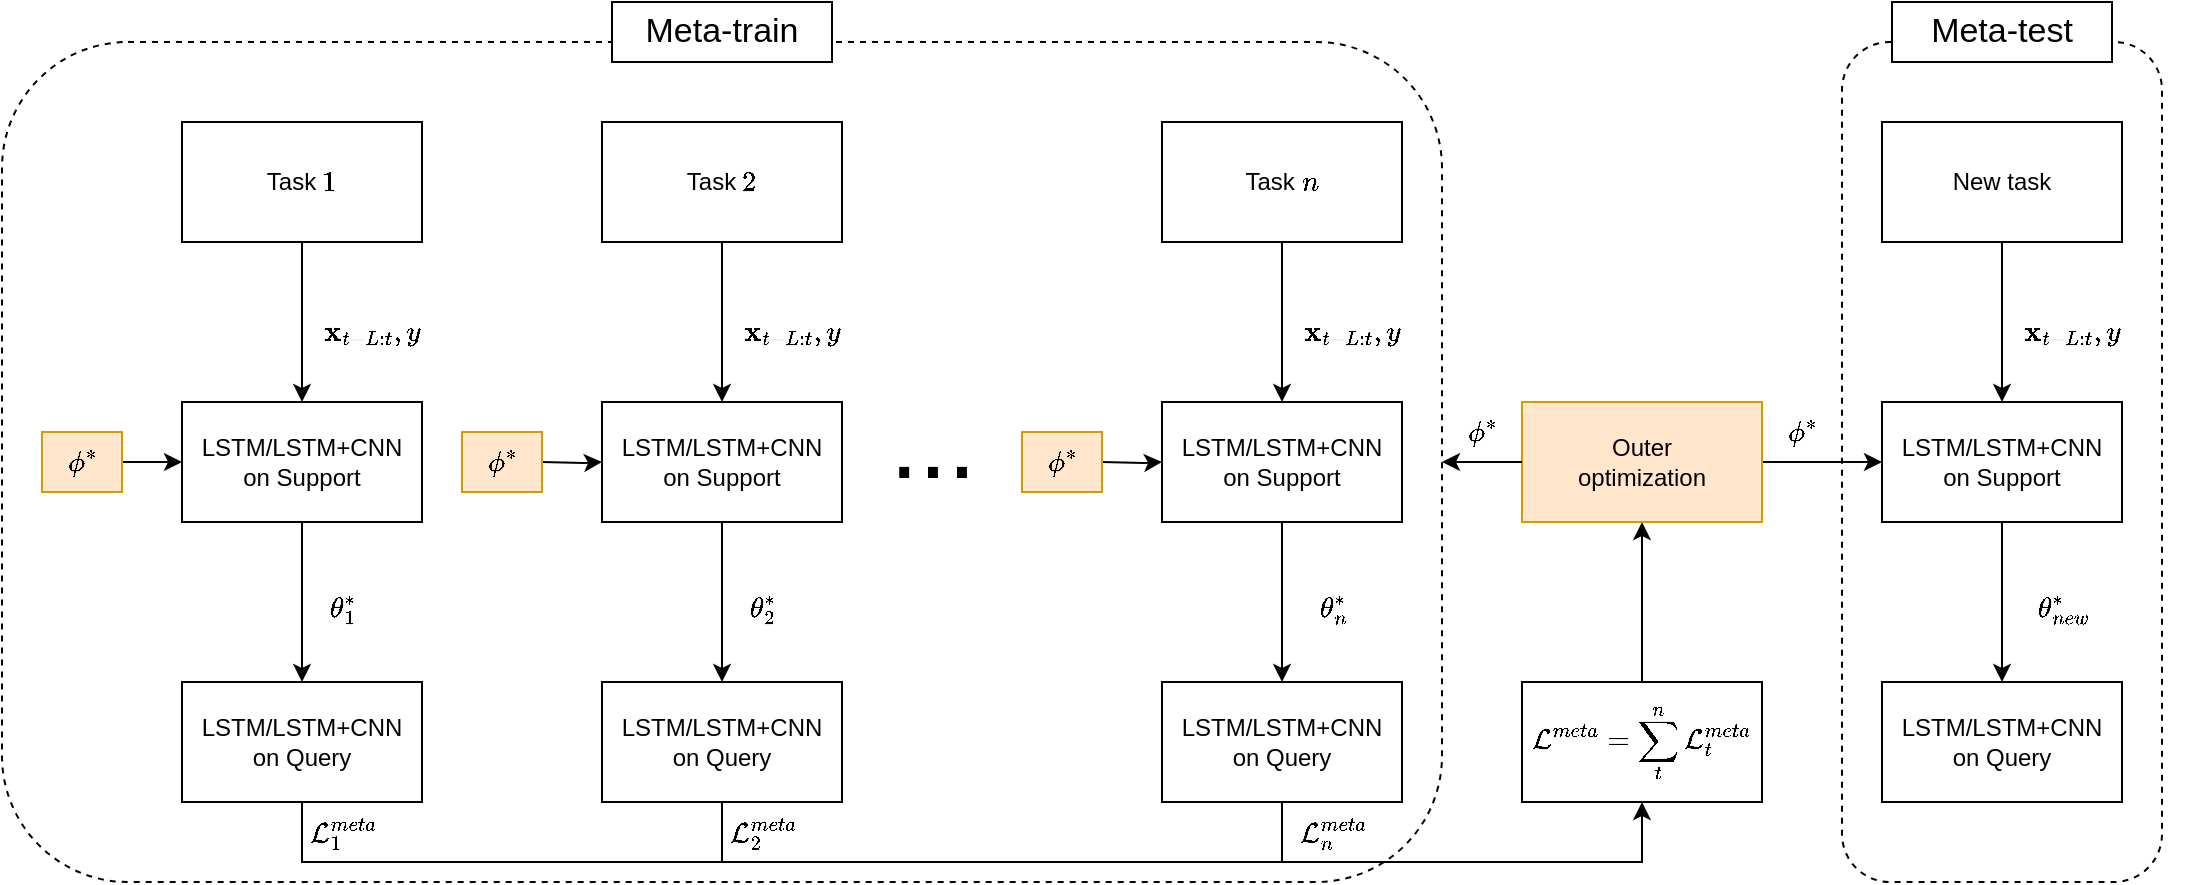 <mxfile version="25.0.3" pages="4">
  <diagram name="Page-1" id="v_R_F0UWH21VeL4HUXk-">
    <mxGraphModel dx="1674" dy="1611" grid="1" gridSize="10" guides="1" tooltips="1" connect="1" arrows="1" fold="1" page="1" pageScale="1" pageWidth="1100" pageHeight="850" math="1" shadow="0">
      <root>
        <mxCell id="0" />
        <mxCell id="1" parent="0" />
        <mxCell id="eya-moU7Oqs60QasNBf9-81" value="" style="rounded=1;whiteSpace=wrap;html=1;fillColor=none;dashed=1;" parent="1" vertex="1">
          <mxGeometry x="920" y="-40" width="160" height="420" as="geometry" />
        </mxCell>
        <mxCell id="eya-moU7Oqs60QasNBf9-46" value="" style="rounded=1;whiteSpace=wrap;html=1;fillColor=none;dashed=1;" parent="1" vertex="1">
          <mxGeometry y="-40" width="720" height="420" as="geometry" />
        </mxCell>
        <mxCell id="eya-moU7Oqs60QasNBf9-6" value="" style="edgeStyle=orthogonalEdgeStyle;rounded=0;orthogonalLoop=1;jettySize=auto;html=1;" parent="1" source="eya-moU7Oqs60QasNBf9-3" target="eya-moU7Oqs60QasNBf9-5" edge="1">
          <mxGeometry relative="1" as="geometry" />
        </mxCell>
        <mxCell id="eya-moU7Oqs60QasNBf9-3" value="Task `1`" style="rounded=0;whiteSpace=wrap;html=1;" parent="1" vertex="1">
          <mxGeometry x="90" width="120" height="60" as="geometry" />
        </mxCell>
        <mxCell id="eya-moU7Oqs60QasNBf9-20" value="" style="edgeStyle=orthogonalEdgeStyle;rounded=0;orthogonalLoop=1;jettySize=auto;html=1;" parent="1" source="eya-moU7Oqs60QasNBf9-5" target="eya-moU7Oqs60QasNBf9-19" edge="1">
          <mxGeometry relative="1" as="geometry" />
        </mxCell>
        <mxCell id="eya-moU7Oqs60QasNBf9-5" value="LSTM/LSTM+CNN&lt;div&gt;on Support&lt;/div&gt;" style="rounded=0;whiteSpace=wrap;html=1;" parent="1" vertex="1">
          <mxGeometry x="90" y="140" width="120" height="60" as="geometry" />
        </mxCell>
        <mxCell id="eya-moU7Oqs60QasNBf9-8" style="edgeStyle=orthogonalEdgeStyle;rounded=0;orthogonalLoop=1;jettySize=auto;html=1;" parent="1" source="eya-moU7Oqs60QasNBf9-67" target="eya-moU7Oqs60QasNBf9-5" edge="1">
          <mxGeometry relative="1" as="geometry">
            <mxPoint x="60" y="170" as="sourcePoint" />
          </mxGeometry>
        </mxCell>
        <mxCell id="eya-moU7Oqs60QasNBf9-52" style="edgeStyle=orthogonalEdgeStyle;rounded=0;orthogonalLoop=1;jettySize=auto;html=1;entryX=0.5;entryY=1;entryDx=0;entryDy=0;" parent="1" source="eya-moU7Oqs60QasNBf9-19" target="eya-moU7Oqs60QasNBf9-57" edge="1">
          <mxGeometry relative="1" as="geometry">
            <mxPoint x="839.957" y="318.0" as="targetPoint" />
            <Array as="points">
              <mxPoint x="150" y="370" />
              <mxPoint x="820" y="370" />
            </Array>
          </mxGeometry>
        </mxCell>
        <mxCell id="eya-moU7Oqs60QasNBf9-19" value="LSTM/LSTM+CNN&lt;div&gt;on Query&lt;/div&gt;" style="whiteSpace=wrap;html=1;rounded=0;" parent="1" vertex="1">
          <mxGeometry x="90" y="280" width="120" height="60" as="geometry" />
        </mxCell>
        <mxCell id="eya-moU7Oqs60QasNBf9-21" value="" style="edgeStyle=orthogonalEdgeStyle;rounded=0;orthogonalLoop=1;jettySize=auto;html=1;" parent="1" source="eya-moU7Oqs60QasNBf9-22" target="eya-moU7Oqs60QasNBf9-24" edge="1">
          <mxGeometry relative="1" as="geometry" />
        </mxCell>
        <mxCell id="eya-moU7Oqs60QasNBf9-22" value="Task `2`" style="rounded=0;whiteSpace=wrap;html=1;" parent="1" vertex="1">
          <mxGeometry x="300" width="120" height="60" as="geometry" />
        </mxCell>
        <mxCell id="eya-moU7Oqs60QasNBf9-23" value="" style="edgeStyle=orthogonalEdgeStyle;rounded=0;orthogonalLoop=1;jettySize=auto;html=1;" parent="1" source="eya-moU7Oqs60QasNBf9-24" target="eya-moU7Oqs60QasNBf9-27" edge="1">
          <mxGeometry relative="1" as="geometry" />
        </mxCell>
        <mxCell id="eya-moU7Oqs60QasNBf9-24" value="LSTM/LSTM+CNN&lt;div&gt;on Support&lt;/div&gt;" style="rounded=0;whiteSpace=wrap;html=1;" parent="1" vertex="1">
          <mxGeometry x="300" y="140" width="120" height="60" as="geometry" />
        </mxCell>
        <mxCell id="eya-moU7Oqs60QasNBf9-25" style="edgeStyle=orthogonalEdgeStyle;rounded=0;orthogonalLoop=1;jettySize=auto;html=1;" parent="1" target="eya-moU7Oqs60QasNBf9-24" edge="1">
          <mxGeometry relative="1" as="geometry">
            <mxPoint x="270" y="170" as="sourcePoint" />
          </mxGeometry>
        </mxCell>
        <mxCell id="eya-moU7Oqs60QasNBf9-53" style="edgeStyle=orthogonalEdgeStyle;rounded=0;orthogonalLoop=1;jettySize=auto;html=1;exitX=0.5;exitY=1;exitDx=0;exitDy=0;endArrow=none;endFill=0;" parent="1" source="eya-moU7Oqs60QasNBf9-27" edge="1">
          <mxGeometry relative="1" as="geometry">
            <mxPoint x="360" y="370" as="targetPoint" />
          </mxGeometry>
        </mxCell>
        <mxCell id="eya-moU7Oqs60QasNBf9-27" value="LSTM/LSTM+CNN&lt;div&gt;on Query&lt;/div&gt;" style="whiteSpace=wrap;html=1;rounded=0;" parent="1" vertex="1">
          <mxGeometry x="300" y="280" width="120" height="60" as="geometry" />
        </mxCell>
        <mxCell id="eya-moU7Oqs60QasNBf9-28" value="" style="edgeStyle=orthogonalEdgeStyle;rounded=0;orthogonalLoop=1;jettySize=auto;html=1;" parent="1" source="eya-moU7Oqs60QasNBf9-29" target="eya-moU7Oqs60QasNBf9-31" edge="1">
          <mxGeometry relative="1" as="geometry" />
        </mxCell>
        <mxCell id="eya-moU7Oqs60QasNBf9-29" value="Task `n`" style="rounded=0;whiteSpace=wrap;html=1;" parent="1" vertex="1">
          <mxGeometry x="580" width="120" height="60" as="geometry" />
        </mxCell>
        <mxCell id="eya-moU7Oqs60QasNBf9-30" value="" style="edgeStyle=orthogonalEdgeStyle;rounded=0;orthogonalLoop=1;jettySize=auto;html=1;" parent="1" source="eya-moU7Oqs60QasNBf9-31" target="eya-moU7Oqs60QasNBf9-34" edge="1">
          <mxGeometry relative="1" as="geometry" />
        </mxCell>
        <mxCell id="eya-moU7Oqs60QasNBf9-31" value="LSTM/LSTM+CNN&lt;div&gt;on Support&lt;/div&gt;" style="rounded=0;whiteSpace=wrap;html=1;" parent="1" vertex="1">
          <mxGeometry x="580" y="140" width="120" height="60" as="geometry" />
        </mxCell>
        <mxCell id="eya-moU7Oqs60QasNBf9-32" style="edgeStyle=orthogonalEdgeStyle;rounded=0;orthogonalLoop=1;jettySize=auto;html=1;" parent="1" target="eya-moU7Oqs60QasNBf9-31" edge="1">
          <mxGeometry relative="1" as="geometry">
            <mxPoint x="550" y="170" as="sourcePoint" />
          </mxGeometry>
        </mxCell>
        <mxCell id="eya-moU7Oqs60QasNBf9-54" style="edgeStyle=orthogonalEdgeStyle;rounded=0;orthogonalLoop=1;jettySize=auto;html=1;exitX=0.5;exitY=1;exitDx=0;exitDy=0;endArrow=none;endFill=0;" parent="1" source="eya-moU7Oqs60QasNBf9-34" edge="1">
          <mxGeometry relative="1" as="geometry">
            <mxPoint x="640" y="370" as="targetPoint" />
          </mxGeometry>
        </mxCell>
        <mxCell id="eya-moU7Oqs60QasNBf9-34" value="LSTM/LSTM+CNN&lt;div&gt;on Query&lt;/div&gt;" style="whiteSpace=wrap;html=1;rounded=0;" parent="1" vertex="1">
          <mxGeometry x="580" y="280" width="120" height="60" as="geometry" />
        </mxCell>
        <mxCell id="eya-moU7Oqs60QasNBf9-35" value="&lt;font style=&quot;font-size: 52px;&quot;&gt;...&lt;/font&gt;" style="text;html=1;align=center;verticalAlign=middle;resizable=0;points=[];autosize=1;strokeColor=none;fillColor=none;" parent="1" vertex="1">
          <mxGeometry x="430" y="120" width="70" height="80" as="geometry" />
        </mxCell>
        <mxCell id="eya-moU7Oqs60QasNBf9-36" value="`\mathbf x_{t-L:t}, y`" style="text;html=1;align=center;verticalAlign=middle;resizable=0;points=[];autosize=1;strokeColor=none;fillColor=none;" parent="1" vertex="1">
          <mxGeometry x="120" y="90" width="130" height="30" as="geometry" />
        </mxCell>
        <mxCell id="eya-moU7Oqs60QasNBf9-37" value="`\mathbf x_{t-L:t}, y`" style="text;html=1;align=center;verticalAlign=middle;resizable=0;points=[];autosize=1;strokeColor=none;fillColor=none;" parent="1" vertex="1">
          <mxGeometry x="330" y="90" width="130" height="30" as="geometry" />
        </mxCell>
        <mxCell id="eya-moU7Oqs60QasNBf9-38" value="`\mathbf x_{t-L:t}, y`" style="text;html=1;align=center;verticalAlign=middle;resizable=0;points=[];autosize=1;strokeColor=none;fillColor=none;" parent="1" vertex="1">
          <mxGeometry x="610" y="90" width="130" height="30" as="geometry" />
        </mxCell>
        <mxCell id="eya-moU7Oqs60QasNBf9-41" value="$$\theta_n^*$$" style="text;html=1;align=center;verticalAlign=middle;resizable=0;points=[];autosize=1;strokeColor=none;fillColor=none;" parent="1" vertex="1">
          <mxGeometry x="615" y="228" width="100" height="30" as="geometry" />
        </mxCell>
        <mxCell id="eya-moU7Oqs60QasNBf9-50" value="$$\theta_2^*$$" style="text;html=1;align=center;verticalAlign=middle;resizable=0;points=[];autosize=1;strokeColor=none;fillColor=none;" parent="1" vertex="1">
          <mxGeometry x="330" y="228" width="100" height="30" as="geometry" />
        </mxCell>
        <mxCell id="eya-moU7Oqs60QasNBf9-51" value="$$\theta_1^*$$" style="text;html=1;align=center;verticalAlign=middle;resizable=0;points=[];autosize=1;strokeColor=none;fillColor=none;" parent="1" vertex="1">
          <mxGeometry x="120" y="228" width="100" height="30" as="geometry" />
        </mxCell>
        <mxCell id="eya-moU7Oqs60QasNBf9-62" value="" style="edgeStyle=orthogonalEdgeStyle;rounded=0;orthogonalLoop=1;jettySize=auto;html=1;" parent="1" source="eya-moU7Oqs60QasNBf9-57" target="eya-moU7Oqs60QasNBf9-61" edge="1">
          <mxGeometry relative="1" as="geometry" />
        </mxCell>
        <mxCell id="eya-moU7Oqs60QasNBf9-57" value="$$\mathcal L^{meta} = \sum_t^n{\mathcal{L}^{meta}_t}$$" style="whiteSpace=wrap;html=1;fillColor=none;" parent="1" vertex="1">
          <mxGeometry x="760" y="280" width="120" height="60" as="geometry" />
        </mxCell>
        <mxCell id="eya-moU7Oqs60QasNBf9-59" value="$$\mathcal L^{meta}_1$$" style="text;html=1;align=center;verticalAlign=middle;resizable=0;points=[];autosize=1;strokeColor=none;fillColor=none;" parent="1" vertex="1">
          <mxGeometry x="90" y="340" width="160" height="30" as="geometry" />
        </mxCell>
        <mxCell id="eya-moU7Oqs60QasNBf9-60" value="$$\mathcal L^{meta}_2$$" style="text;html=1;align=center;verticalAlign=middle;resizable=0;points=[];autosize=1;strokeColor=none;fillColor=none;" parent="1" vertex="1">
          <mxGeometry x="300" y="340" width="160" height="30" as="geometry" />
        </mxCell>
        <mxCell id="eya-moU7Oqs60QasNBf9-75" value="" style="edgeStyle=orthogonalEdgeStyle;rounded=0;orthogonalLoop=1;jettySize=auto;html=1;" parent="1" source="eya-moU7Oqs60QasNBf9-61" target="eya-moU7Oqs60QasNBf9-74" edge="1">
          <mxGeometry relative="1" as="geometry" />
        </mxCell>
        <mxCell id="eya-moU7Oqs60QasNBf9-61" value="Outer&lt;div&gt;optimization&lt;/div&gt;" style="whiteSpace=wrap;html=1;fillColor=#ffe6cc;strokeColor=#d79b00;" parent="1" vertex="1">
          <mxGeometry x="760" y="140" width="120" height="60" as="geometry" />
        </mxCell>
        <mxCell id="eya-moU7Oqs60QasNBf9-63" value="" style="endArrow=classic;html=1;rounded=0;exitX=0;exitY=0.5;exitDx=0;exitDy=0;entryX=1;entryY=0.5;entryDx=0;entryDy=0;" parent="1" source="eya-moU7Oqs60QasNBf9-61" target="eya-moU7Oqs60QasNBf9-46" edge="1">
          <mxGeometry width="50" height="50" relative="1" as="geometry">
            <mxPoint x="510" y="250" as="sourcePoint" />
            <mxPoint x="560" y="200" as="targetPoint" />
          </mxGeometry>
        </mxCell>
        <mxCell id="eya-moU7Oqs60QasNBf9-64" value="$$\phi^*$$" style="text;html=1;align=center;verticalAlign=middle;resizable=0;points=[];autosize=1;strokeColor=none;fillColor=none;" parent="1" vertex="1">
          <mxGeometry x="700" y="140" width="80" height="30" as="geometry" />
        </mxCell>
        <mxCell id="eya-moU7Oqs60QasNBf9-67" value="$$\phi^*$$" style="whiteSpace=wrap;html=1;fillColor=#ffe6cc;strokeColor=#d79b00;" parent="1" vertex="1">
          <mxGeometry x="20" y="155" width="40" height="30" as="geometry" />
        </mxCell>
        <mxCell id="eya-moU7Oqs60QasNBf9-68" value="$$\phi^*$$" style="whiteSpace=wrap;html=1;fillColor=#ffe6cc;strokeColor=#d79b00;" parent="1" vertex="1">
          <mxGeometry x="230" y="155" width="40" height="30" as="geometry" />
        </mxCell>
        <mxCell id="eya-moU7Oqs60QasNBf9-69" value="$$\phi^*$$" style="whiteSpace=wrap;html=1;fillColor=#ffe6cc;strokeColor=#d79b00;" parent="1" vertex="1">
          <mxGeometry x="510" y="155" width="40" height="30" as="geometry" />
        </mxCell>
        <mxCell id="eya-moU7Oqs60QasNBf9-73" value="&lt;font style=&quot;font-size: 17px;&quot;&gt;Meta-train&lt;/font&gt;" style="text;html=1;align=center;verticalAlign=middle;whiteSpace=wrap;rounded=0;fillColor=default;strokeColor=default;" parent="1" vertex="1">
          <mxGeometry x="305" y="-60" width="110" height="30" as="geometry" />
        </mxCell>
        <mxCell id="eya-moU7Oqs60QasNBf9-77" value="" style="edgeStyle=orthogonalEdgeStyle;rounded=0;orthogonalLoop=1;jettySize=auto;html=1;startArrow=classic;startFill=1;endArrow=none;endFill=0;" parent="1" source="eya-moU7Oqs60QasNBf9-74" target="eya-moU7Oqs60QasNBf9-76" edge="1">
          <mxGeometry relative="1" as="geometry" />
        </mxCell>
        <mxCell id="eya-moU7Oqs60QasNBf9-80" value="" style="edgeStyle=orthogonalEdgeStyle;rounded=0;orthogonalLoop=1;jettySize=auto;html=1;" parent="1" source="eya-moU7Oqs60QasNBf9-74" target="eya-moU7Oqs60QasNBf9-79" edge="1">
          <mxGeometry relative="1" as="geometry" />
        </mxCell>
        <mxCell id="eya-moU7Oqs60QasNBf9-74" value="LSTM/LSTM+CNN&lt;div&gt;on Support&lt;/div&gt;" style="whiteSpace=wrap;html=1;fillColor=none;strokeColor=#000000;" parent="1" vertex="1">
          <mxGeometry x="940" y="140" width="120" height="60" as="geometry" />
        </mxCell>
        <mxCell id="eya-moU7Oqs60QasNBf9-76" value="&lt;div&gt;New task&lt;/div&gt;" style="whiteSpace=wrap;html=1;fillColor=none;strokeColor=#000000;" parent="1" vertex="1">
          <mxGeometry x="940" width="120" height="60" as="geometry" />
        </mxCell>
        <mxCell id="eya-moU7Oqs60QasNBf9-78" value="$$\phi^*$$" style="text;html=1;align=center;verticalAlign=middle;resizable=0;points=[];autosize=1;strokeColor=none;fillColor=none;" parent="1" vertex="1">
          <mxGeometry x="860" y="140" width="80" height="30" as="geometry" />
        </mxCell>
        <mxCell id="eya-moU7Oqs60QasNBf9-79" value="LSTM/LSTM+CNN&lt;div&gt;on Query&lt;/div&gt;" style="whiteSpace=wrap;html=1;fillColor=none;strokeColor=#000000;" parent="1" vertex="1">
          <mxGeometry x="940" y="280" width="120" height="60" as="geometry" />
        </mxCell>
        <mxCell id="eya-moU7Oqs60QasNBf9-82" value="&lt;font style=&quot;font-size: 17px;&quot;&gt;Meta-test&lt;/font&gt;" style="text;html=1;align=center;verticalAlign=middle;whiteSpace=wrap;rounded=0;fillColor=default;strokeColor=default;" parent="1" vertex="1">
          <mxGeometry x="945" y="-60" width="110" height="30" as="geometry" />
        </mxCell>
        <mxCell id="eya-moU7Oqs60QasNBf9-83" value="$$\theta_{new}^*$$" style="text;html=1;align=center;verticalAlign=middle;resizable=0;points=[];autosize=1;strokeColor=none;fillColor=none;" parent="1" vertex="1">
          <mxGeometry x="965" y="228" width="130" height="30" as="geometry" />
        </mxCell>
        <mxCell id="eya-moU7Oqs60QasNBf9-84" value="$$\mathcal L^{meta}_n$$" style="text;html=1;align=center;verticalAlign=middle;resizable=0;points=[];autosize=1;strokeColor=none;fillColor=none;" parent="1" vertex="1">
          <mxGeometry x="585" y="340" width="160" height="30" as="geometry" />
        </mxCell>
        <mxCell id="g6XhKRvTCH5pXOxBl7ya-1" value="`\mathbf x_{t-L:t}, y`" style="text;html=1;align=center;verticalAlign=middle;resizable=0;points=[];autosize=1;strokeColor=none;fillColor=none;" parent="1" vertex="1">
          <mxGeometry x="970" y="90" width="130" height="30" as="geometry" />
        </mxCell>
      </root>
    </mxGraphModel>
  </diagram>
  <diagram id="iOSP0uNIlM8BRo2-gRkK" name="Page-2">
    <mxGraphModel dx="1434" dy="761" grid="1" gridSize="10" guides="1" tooltips="1" connect="1" arrows="1" fold="1" page="1" pageScale="1" pageWidth="1100" pageHeight="850" math="0" shadow="0">
      <root>
        <mxCell id="0" />
        <mxCell id="1" parent="0" />
        <mxCell id="83ldoL95pyHAKPXwrMqq-1" value="" style="endArrow=classic;html=1;rounded=0;" edge="1" parent="1">
          <mxGeometry width="50" height="50" relative="1" as="geometry">
            <mxPoint x="240" y="520" as="sourcePoint" />
            <mxPoint x="240" y="360" as="targetPoint" />
          </mxGeometry>
        </mxCell>
        <mxCell id="83ldoL95pyHAKPXwrMqq-8" value="#pair" style="edgeLabel;html=1;align=center;verticalAlign=middle;resizable=0;points=[];rotation=-90;" vertex="1" connectable="0" parent="83ldoL95pyHAKPXwrMqq-1">
          <mxGeometry x="-0.05" y="2" relative="1" as="geometry">
            <mxPoint x="-7" as="offset" />
          </mxGeometry>
        </mxCell>
        <mxCell id="83ldoL95pyHAKPXwrMqq-2" value="" style="endArrow=classic;html=1;rounded=0;" edge="1" parent="1">
          <mxGeometry width="50" height="50" relative="1" as="geometry">
            <mxPoint x="240" y="520" as="sourcePoint" />
            <mxPoint x="520" y="520" as="targetPoint" />
          </mxGeometry>
        </mxCell>
        <mxCell id="83ldoL95pyHAKPXwrMqq-9" value="time" style="edgeLabel;html=1;align=center;verticalAlign=middle;resizable=0;points=[];" vertex="1" connectable="0" parent="83ldoL95pyHAKPXwrMqq-2">
          <mxGeometry x="0.893" y="2" relative="1" as="geometry">
            <mxPoint x="-146" y="8" as="offset" />
          </mxGeometry>
        </mxCell>
        <mxCell id="83ldoL95pyHAKPXwrMqq-4" value="Meta-training" style="rounded=0;whiteSpace=wrap;html=1;fillColor=#d5e8d4;strokeColor=#000000;strokeWidth=2;" vertex="1" parent="1">
          <mxGeometry x="240" y="400" width="120" height="120" as="geometry" />
        </mxCell>
        <mxCell id="83ldoL95pyHAKPXwrMqq-5" value="Meta-testing" style="rounded=0;whiteSpace=wrap;html=1;fillColor=#f8cecc;strokeColor=#000000;strokeWidth=2;" vertex="1" parent="1">
          <mxGeometry x="360" y="460" width="120" height="60" as="geometry" />
        </mxCell>
        <mxCell id="83ldoL95pyHAKPXwrMqq-7" value="Meta-validation" style="rounded=0;whiteSpace=wrap;html=1;fillColor=#fff2cc;strokeColor=#000000;strokeWidth=2;" vertex="1" parent="1">
          <mxGeometry x="360" y="400" width="120" height="60" as="geometry" />
        </mxCell>
        <mxCell id="1_hmVIPtkDWep4lpxWsY-1" value="" style="endArrow=none;html=1;rounded=0;entryX=1;entryY=0.75;entryDx=0;entryDy=0;" edge="1" parent="1" target="83ldoL95pyHAKPXwrMqq-5">
          <mxGeometry width="50" height="50" relative="1" as="geometry">
            <mxPoint x="240" y="505" as="sourcePoint" />
            <mxPoint x="570" y="370" as="targetPoint" />
          </mxGeometry>
        </mxCell>
        <mxCell id="1_hmVIPtkDWep4lpxWsY-2" value="USD/JPY" style="text;html=1;align=center;verticalAlign=middle;resizable=0;points=[];autosize=1;strokeColor=none;fillColor=none;" vertex="1" parent="1">
          <mxGeometry x="175" y="498" width="70" height="30" as="geometry" />
        </mxCell>
      </root>
    </mxGraphModel>
  </diagram>
  <diagram id="MwdPjzj385KrEu5uidOa" name="Page-3">
    <mxGraphModel dx="1434" dy="761" grid="1" gridSize="10" guides="1" tooltips="1" connect="1" arrows="1" fold="1" page="1" pageScale="1" pageWidth="1100" pageHeight="850" math="0" shadow="0">
      <root>
        <mxCell id="0" />
        <mxCell id="1" parent="0" />
        <mxCell id="YTwbYFEq1Y1o7QfXXuB5-1" value="" style="endArrow=classic;html=1;rounded=0;" edge="1" parent="1">
          <mxGeometry width="50" height="50" relative="1" as="geometry">
            <mxPoint x="240" y="520" as="sourcePoint" />
            <mxPoint x="240" y="360" as="targetPoint" />
          </mxGeometry>
        </mxCell>
        <mxCell id="YTwbYFEq1Y1o7QfXXuB5-3" value="" style="endArrow=classic;html=1;rounded=0;" edge="1" parent="1">
          <mxGeometry width="50" height="50" relative="1" as="geometry">
            <mxPoint x="240" y="520" as="sourcePoint" />
            <mxPoint x="520" y="520" as="targetPoint" />
          </mxGeometry>
        </mxCell>
        <mxCell id="YTwbYFEq1Y1o7QfXXuB5-5" value="Meta-train" style="rounded=0;whiteSpace=wrap;html=1;" vertex="1" parent="1">
          <mxGeometry x="240" y="400" width="120" height="120" as="geometry" />
        </mxCell>
        <mxCell id="YTwbYFEq1Y1o7QfXXuB5-6" value="Meta-testing" style="rounded=0;whiteSpace=wrap;html=1;" vertex="1" parent="1">
          <mxGeometry x="360" y="460" width="120" height="60" as="geometry" />
        </mxCell>
        <mxCell id="YTwbYFEq1Y1o7QfXXuB5-7" value="Meta-validation" style="rounded=0;whiteSpace=wrap;html=1;" vertex="1" parent="1">
          <mxGeometry x="360" y="400" width="120" height="60" as="geometry" />
        </mxCell>
        <mxCell id="YTwbYFEq1Y1o7QfXXuB5-8" value="" style="endArrow=none;dashed=1;html=1;rounded=0;exitX=0.25;exitY=1;exitDx=0;exitDy=0;entryX=0.25;entryY=0;entryDx=0;entryDy=0;" edge="1" parent="1" source="YTwbYFEq1Y1o7QfXXuB5-6" target="YTwbYFEq1Y1o7QfXXuB5-7">
          <mxGeometry width="50" height="50" relative="1" as="geometry">
            <mxPoint x="520" y="420" as="sourcePoint" />
            <mxPoint x="570" y="370" as="targetPoint" />
          </mxGeometry>
        </mxCell>
        <mxCell id="F6QtA5xkKVk66mXloET1-1" value="" style="endArrow=classic;html=1;rounded=0;" edge="1" parent="1">
          <mxGeometry width="50" height="50" relative="1" as="geometry">
            <mxPoint x="240" y="520" as="sourcePoint" />
            <mxPoint x="240" y="360" as="targetPoint" />
          </mxGeometry>
        </mxCell>
        <mxCell id="F6QtA5xkKVk66mXloET1-3" value="" style="endArrow=classic;html=1;rounded=0;" edge="1" parent="1">
          <mxGeometry width="50" height="50" relative="1" as="geometry">
            <mxPoint x="240" y="520" as="sourcePoint" />
            <mxPoint x="520" y="520" as="targetPoint" />
          </mxGeometry>
        </mxCell>
        <mxCell id="F6QtA5xkKVk66mXloET1-5" value="Meta-training" style="rounded=0;whiteSpace=wrap;html=1;fillColor=#d5e8d4;strokeColor=#000000;strokeWidth=2;" vertex="1" parent="1">
          <mxGeometry x="240" y="400" width="120" height="120" as="geometry" />
        </mxCell>
        <mxCell id="F6QtA5xkKVk66mXloET1-6" value="&amp;nbsp; &amp;nbsp; &amp;nbsp;Meta-testing" style="rounded=0;whiteSpace=wrap;html=1;fillColor=#f8cecc;strokeColor=#000000;strokeWidth=2;" vertex="1" parent="1">
          <mxGeometry x="360" y="460" width="120" height="60" as="geometry" />
        </mxCell>
        <mxCell id="F6QtA5xkKVk66mXloET1-7" value="&amp;nbsp; &amp;nbsp; &amp;nbsp; &amp;nbsp; &amp;nbsp;Meta-validation" style="rounded=0;whiteSpace=wrap;html=1;fillColor=#fff2cc;strokeColor=#000000;strokeWidth=2;" vertex="1" parent="1">
          <mxGeometry x="360" y="400" width="120" height="60" as="geometry" />
        </mxCell>
        <mxCell id="F6QtA5xkKVk66mXloET1-10" value="" style="rounded=0;whiteSpace=wrap;html=1;fillColor=none;dashed=1;strokeWidth=1;" vertex="1" parent="1">
          <mxGeometry x="230" y="390" width="160" height="140" as="geometry" />
        </mxCell>
        <mxCell id="J8lAKkKBPLcVyh405Ayw-1" value="#pair" style="edgeLabel;html=1;align=center;verticalAlign=middle;resizable=0;points=[];rotation=0;" vertex="1" connectable="0" parent="1">
          <mxGeometry x="220" y="378" as="geometry" />
        </mxCell>
        <mxCell id="J8lAKkKBPLcVyh405Ayw-2" value="time" style="edgeLabel;html=1;align=center;verticalAlign=middle;resizable=0;points=[];" vertex="1" connectable="0" parent="1">
          <mxGeometry x="500.2" y="527" as="geometry" />
        </mxCell>
      </root>
    </mxGraphModel>
  </diagram>
  <diagram id="B7PgotTDa1cM7XVxp0dg" name="Page-4">
    <mxGraphModel dx="683" dy="362" grid="1" gridSize="10" guides="1" tooltips="1" connect="1" arrows="1" fold="1" page="1" pageScale="1" pageWidth="1100" pageHeight="850" math="0" shadow="0">
      <root>
        <mxCell id="0" />
        <mxCell id="1" parent="0" />
        <mxCell id="gD3iw1yQ-nJXFTEyYwrO-1" value="" style="endArrow=classic;html=1;rounded=0;" edge="1" parent="1">
          <mxGeometry width="50" height="50" relative="1" as="geometry">
            <mxPoint x="240" y="520" as="sourcePoint" />
            <mxPoint x="240" y="360" as="targetPoint" />
          </mxGeometry>
        </mxCell>
        <mxCell id="gD3iw1yQ-nJXFTEyYwrO-2" value="#pair" style="edgeLabel;html=1;align=center;verticalAlign=middle;resizable=0;points=[];rotation=0;" vertex="1" connectable="0" parent="gD3iw1yQ-nJXFTEyYwrO-1">
          <mxGeometry x="-0.05" y="2" relative="1" as="geometry">
            <mxPoint x="-18" y="-66" as="offset" />
          </mxGeometry>
        </mxCell>
        <mxCell id="gD3iw1yQ-nJXFTEyYwrO-3" value="" style="endArrow=classic;html=1;rounded=0;" edge="1" parent="1">
          <mxGeometry width="50" height="50" relative="1" as="geometry">
            <mxPoint x="240" y="520" as="sourcePoint" />
            <mxPoint x="520" y="520" as="targetPoint" />
          </mxGeometry>
        </mxCell>
        <mxCell id="gD3iw1yQ-nJXFTEyYwrO-4" value="time" style="edgeLabel;html=1;align=center;verticalAlign=middle;resizable=0;points=[];" vertex="1" connectable="0" parent="gD3iw1yQ-nJXFTEyYwrO-3">
          <mxGeometry x="0.893" y="2" relative="1" as="geometry">
            <mxPoint x="-5" y="9" as="offset" />
          </mxGeometry>
        </mxCell>
        <mxCell id="gD3iw1yQ-nJXFTEyYwrO-5" value="Meta-train" style="rounded=0;whiteSpace=wrap;html=1;" vertex="1" parent="1">
          <mxGeometry x="240" y="400" width="120" height="120" as="geometry" />
        </mxCell>
        <mxCell id="gD3iw1yQ-nJXFTEyYwrO-6" value="Meta-testing" style="rounded=0;whiteSpace=wrap;html=1;" vertex="1" parent="1">
          <mxGeometry x="360" y="460" width="120" height="60" as="geometry" />
        </mxCell>
        <mxCell id="gD3iw1yQ-nJXFTEyYwrO-7" value="Meta-validation" style="rounded=0;whiteSpace=wrap;html=1;" vertex="1" parent="1">
          <mxGeometry x="360" y="400" width="120" height="60" as="geometry" />
        </mxCell>
        <mxCell id="gD3iw1yQ-nJXFTEyYwrO-8" value="" style="endArrow=none;dashed=1;html=1;rounded=0;exitX=0.25;exitY=1;exitDx=0;exitDy=0;entryX=0.25;entryY=0;entryDx=0;entryDy=0;" edge="1" parent="1" source="gD3iw1yQ-nJXFTEyYwrO-6" target="gD3iw1yQ-nJXFTEyYwrO-7">
          <mxGeometry width="50" height="50" relative="1" as="geometry">
            <mxPoint x="520" y="420" as="sourcePoint" />
            <mxPoint x="570" y="370" as="targetPoint" />
          </mxGeometry>
        </mxCell>
        <mxCell id="gD3iw1yQ-nJXFTEyYwrO-9" value="" style="endArrow=classic;html=1;rounded=0;" edge="1" parent="1">
          <mxGeometry width="50" height="50" relative="1" as="geometry">
            <mxPoint x="240" y="520" as="sourcePoint" />
            <mxPoint x="240" y="360" as="targetPoint" />
          </mxGeometry>
        </mxCell>
        <mxCell id="gD3iw1yQ-nJXFTEyYwrO-10" value="" style="endArrow=classic;html=1;rounded=0;" edge="1" parent="1">
          <mxGeometry width="50" height="50" relative="1" as="geometry">
            <mxPoint x="240" y="520" as="sourcePoint" />
            <mxPoint x="520" y="520" as="targetPoint" />
          </mxGeometry>
        </mxCell>
        <mxCell id="gD3iw1yQ-nJXFTEyYwrO-11" value="Meta-training" style="rounded=0;whiteSpace=wrap;html=1;fillColor=#d5e8d4;strokeColor=#000000;strokeWidth=2;" vertex="1" parent="1">
          <mxGeometry x="240" y="400" width="120" height="120" as="geometry" />
        </mxCell>
        <mxCell id="gD3iw1yQ-nJXFTEyYwrO-12" value="Meta-testing" style="rounded=0;whiteSpace=wrap;html=1;fillColor=#f8cecc;strokeColor=#000000;strokeWidth=2;" vertex="1" parent="1">
          <mxGeometry x="360" y="460" width="120" height="60" as="geometry" />
        </mxCell>
        <mxCell id="gD3iw1yQ-nJXFTEyYwrO-13" value="Meta-validation" style="rounded=0;whiteSpace=wrap;html=1;fillColor=#fff2cc;strokeColor=#000000;strokeWidth=2;" vertex="1" parent="1">
          <mxGeometry x="360" y="400" width="120" height="60" as="geometry" />
        </mxCell>
        <mxCell id="WiduLwrVZej-2KUMKPzb-1" value="" style="endArrow=none;html=1;rounded=0;entryX=1;entryY=0.75;entryDx=0;entryDy=0;" edge="1" parent="1">
          <mxGeometry width="50" height="50" relative="1" as="geometry">
            <mxPoint x="240" y="505" as="sourcePoint" />
            <mxPoint x="480" y="505" as="targetPoint" />
          </mxGeometry>
        </mxCell>
        <mxCell id="WiduLwrVZej-2KUMKPzb-2" value="pair 1" style="text;html=1;align=center;verticalAlign=middle;resizable=0;points=[];autosize=1;strokeColor=none;fillColor=none;" vertex="1" parent="1">
          <mxGeometry x="189" y="498" width="50" height="30" as="geometry" />
        </mxCell>
        <mxCell id="C12Br4mzQVm29ce594D9-1" value="pair 60" style="text;html=1;align=center;verticalAlign=middle;resizable=0;points=[];autosize=1;strokeColor=none;fillColor=none;" vertex="1" parent="1">
          <mxGeometry x="180" y="392" width="60" height="30" as="geometry" />
        </mxCell>
        <mxCell id="C12Br4mzQVm29ce594D9-2" value="" style="endArrow=none;html=1;rounded=0;entryX=1;entryY=0.25;entryDx=0;entryDy=0;exitX=0.003;exitY=0.12;exitDx=0;exitDy=0;exitPerimeter=0;" edge="1" parent="1" source="gD3iw1yQ-nJXFTEyYwrO-11" target="gD3iw1yQ-nJXFTEyYwrO-13">
          <mxGeometry width="50" height="50" relative="1" as="geometry">
            <mxPoint x="240" y="420" as="sourcePoint" />
            <mxPoint x="480" y="420" as="targetPoint" />
          </mxGeometry>
        </mxCell>
        <mxCell id="9iZq5JGQIYAb2RKq3pCB-1" value="... ..." style="text;html=1;align=center;verticalAlign=middle;resizable=0;points=[];autosize=1;strokeColor=none;fillColor=none;rotation=-90;" vertex="1" parent="1">
          <mxGeometry x="190" y="445" width="50" height="30" as="geometry" />
        </mxCell>
      </root>
    </mxGraphModel>
  </diagram>
</mxfile>
